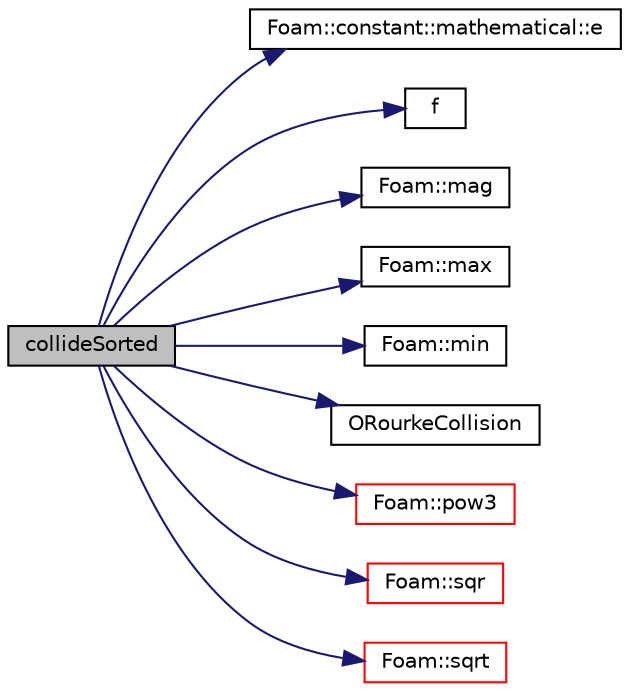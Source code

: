 digraph "collideSorted"
{
  bgcolor="transparent";
  edge [fontname="Helvetica",fontsize="10",labelfontname="Helvetica",labelfontsize="10"];
  node [fontname="Helvetica",fontsize="10",shape=record];
  rankdir="LR";
  Node51 [label="collideSorted",height=0.2,width=0.4,color="black", fillcolor="grey75", style="filled", fontcolor="black"];
  Node51 -> Node52 [color="midnightblue",fontsize="10",style="solid",fontname="Helvetica"];
  Node52 [label="Foam::constant::mathematical::e",height=0.2,width=0.4,color="black",URL="$a21892.html#a3c4b0664609d03d9238d0db1b0e86fce"];
  Node51 -> Node53 [color="midnightblue",fontsize="10",style="solid",fontname="Helvetica"];
  Node53 [label="f",height=0.2,width=0.4,color="black",URL="$a18335.html#a888be93833ac7a23170555c69c690288"];
  Node51 -> Node54 [color="midnightblue",fontsize="10",style="solid",fontname="Helvetica"];
  Node54 [label="Foam::mag",height=0.2,width=0.4,color="black",URL="$a21851.html#a929da2a3fdcf3dacbbe0487d3a330dae"];
  Node51 -> Node55 [color="midnightblue",fontsize="10",style="solid",fontname="Helvetica"];
  Node55 [label="Foam::max",height=0.2,width=0.4,color="black",URL="$a21851.html#ac993e906cf2774ae77e666bc24e81733"];
  Node51 -> Node56 [color="midnightblue",fontsize="10",style="solid",fontname="Helvetica"];
  Node56 [label="Foam::min",height=0.2,width=0.4,color="black",URL="$a21851.html#a253e112ad2d56d96230ff39ea7f442dc"];
  Node51 -> Node57 [color="midnightblue",fontsize="10",style="solid",fontname="Helvetica"];
  Node57 [label="ORourkeCollision",height=0.2,width=0.4,color="black",URL="$a25717.html#af586384d4c43da634fc5215943da19b9",tooltip="Construct from dictionary. "];
  Node51 -> Node58 [color="midnightblue",fontsize="10",style="solid",fontname="Helvetica"];
  Node58 [label="Foam::pow3",height=0.2,width=0.4,color="red",URL="$a21851.html#a2e8f5d970ee4fb466536c3c46bae91fe"];
  Node51 -> Node62 [color="midnightblue",fontsize="10",style="solid",fontname="Helvetica"];
  Node62 [label="Foam::sqr",height=0.2,width=0.4,color="red",URL="$a21851.html#a277dc11c581d53826ab5090b08f3b17b"];
  Node51 -> Node63 [color="midnightblue",fontsize="10",style="solid",fontname="Helvetica"];
  Node63 [label="Foam::sqrt",height=0.2,width=0.4,color="red",URL="$a21851.html#a8616bd62eebf2342a80222fecb1bda71"];
}
